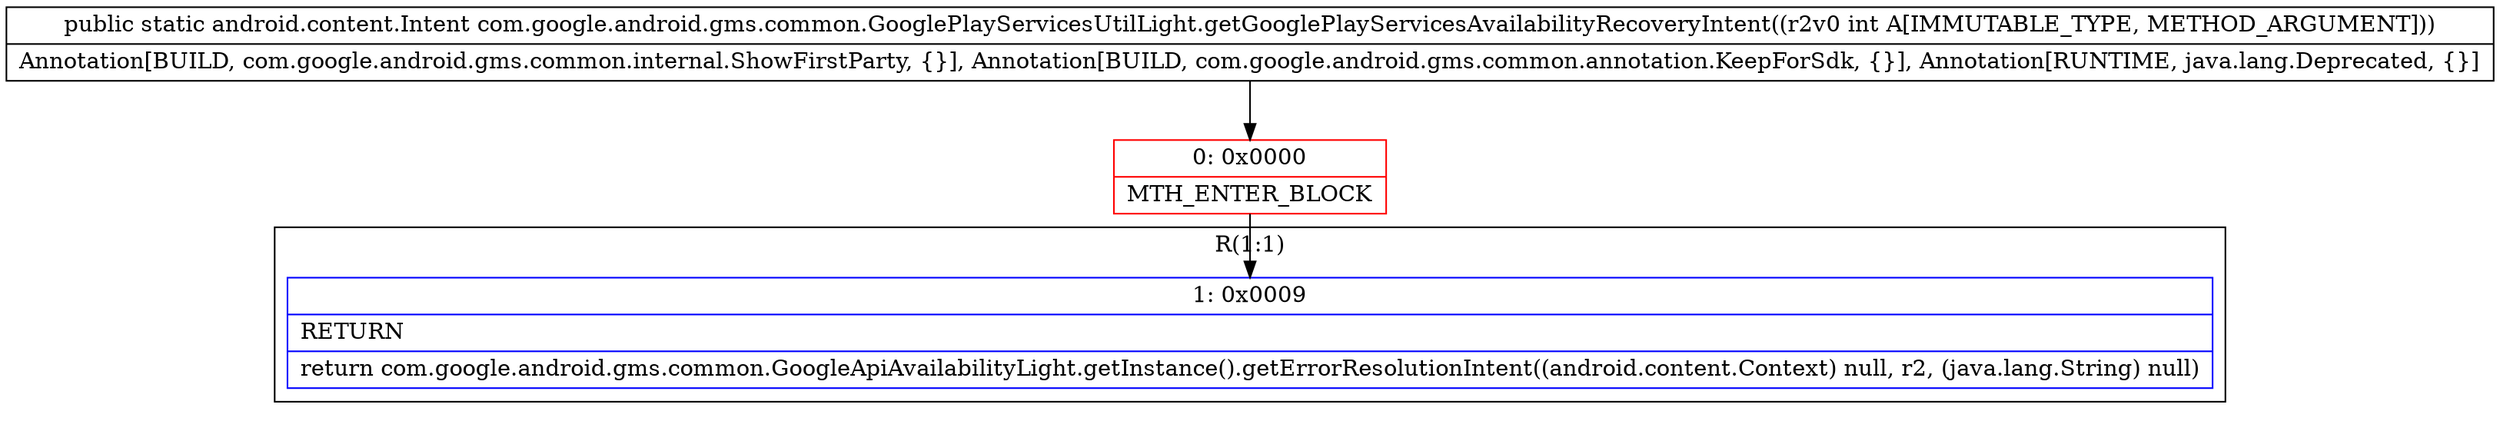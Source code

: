 digraph "CFG forcom.google.android.gms.common.GooglePlayServicesUtilLight.getGooglePlayServicesAvailabilityRecoveryIntent(I)Landroid\/content\/Intent;" {
subgraph cluster_Region_1328866260 {
label = "R(1:1)";
node [shape=record,color=blue];
Node_1 [shape=record,label="{1\:\ 0x0009|RETURN\l|return com.google.android.gms.common.GoogleApiAvailabilityLight.getInstance().getErrorResolutionIntent((android.content.Context) null, r2, (java.lang.String) null)\l}"];
}
Node_0 [shape=record,color=red,label="{0\:\ 0x0000|MTH_ENTER_BLOCK\l}"];
MethodNode[shape=record,label="{public static android.content.Intent com.google.android.gms.common.GooglePlayServicesUtilLight.getGooglePlayServicesAvailabilityRecoveryIntent((r2v0 int A[IMMUTABLE_TYPE, METHOD_ARGUMENT]))  | Annotation[BUILD, com.google.android.gms.common.internal.ShowFirstParty, \{\}], Annotation[BUILD, com.google.android.gms.common.annotation.KeepForSdk, \{\}], Annotation[RUNTIME, java.lang.Deprecated, \{\}]\l}"];
MethodNode -> Node_0;
Node_0 -> Node_1;
}


